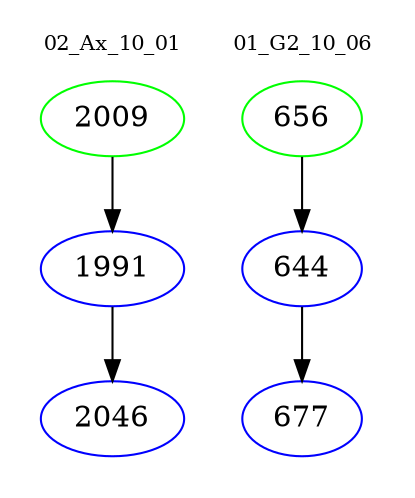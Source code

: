 digraph{
subgraph cluster_0 {
color = white
label = "02_Ax_10_01";
fontsize=10;
T0_2009 [label="2009", color="green"]
T0_2009 -> T0_1991 [color="black"]
T0_1991 [label="1991", color="blue"]
T0_1991 -> T0_2046 [color="black"]
T0_2046 [label="2046", color="blue"]
}
subgraph cluster_1 {
color = white
label = "01_G2_10_06";
fontsize=10;
T1_656 [label="656", color="green"]
T1_656 -> T1_644 [color="black"]
T1_644 [label="644", color="blue"]
T1_644 -> T1_677 [color="black"]
T1_677 [label="677", color="blue"]
}
}
